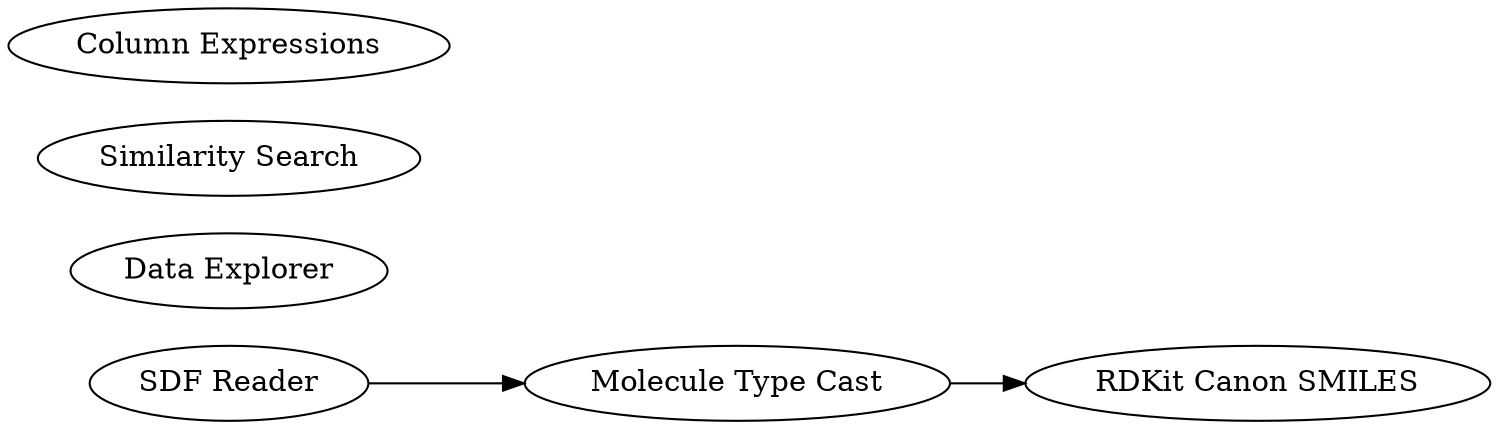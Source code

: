 digraph {
	3 [label="SDF Reader"]
	19 [label="Molecule Type Cast"]
	24 [label="RDKit Canon SMILES"]
	165 [label="Data Explorer"]
	166 [label="Similarity Search"]
	167 [label="Column Expressions"]
	3 -> 19
	19 -> 24
	rankdir=LR
}
